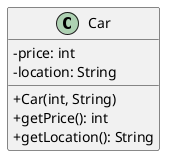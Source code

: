 @startuml
skinparam classAttributeIconSize 0

class Car {
 -price: int
 -location: String
 +Car(int, String)
 +getPrice(): int
 +getLocation(): String
}
@enduml
